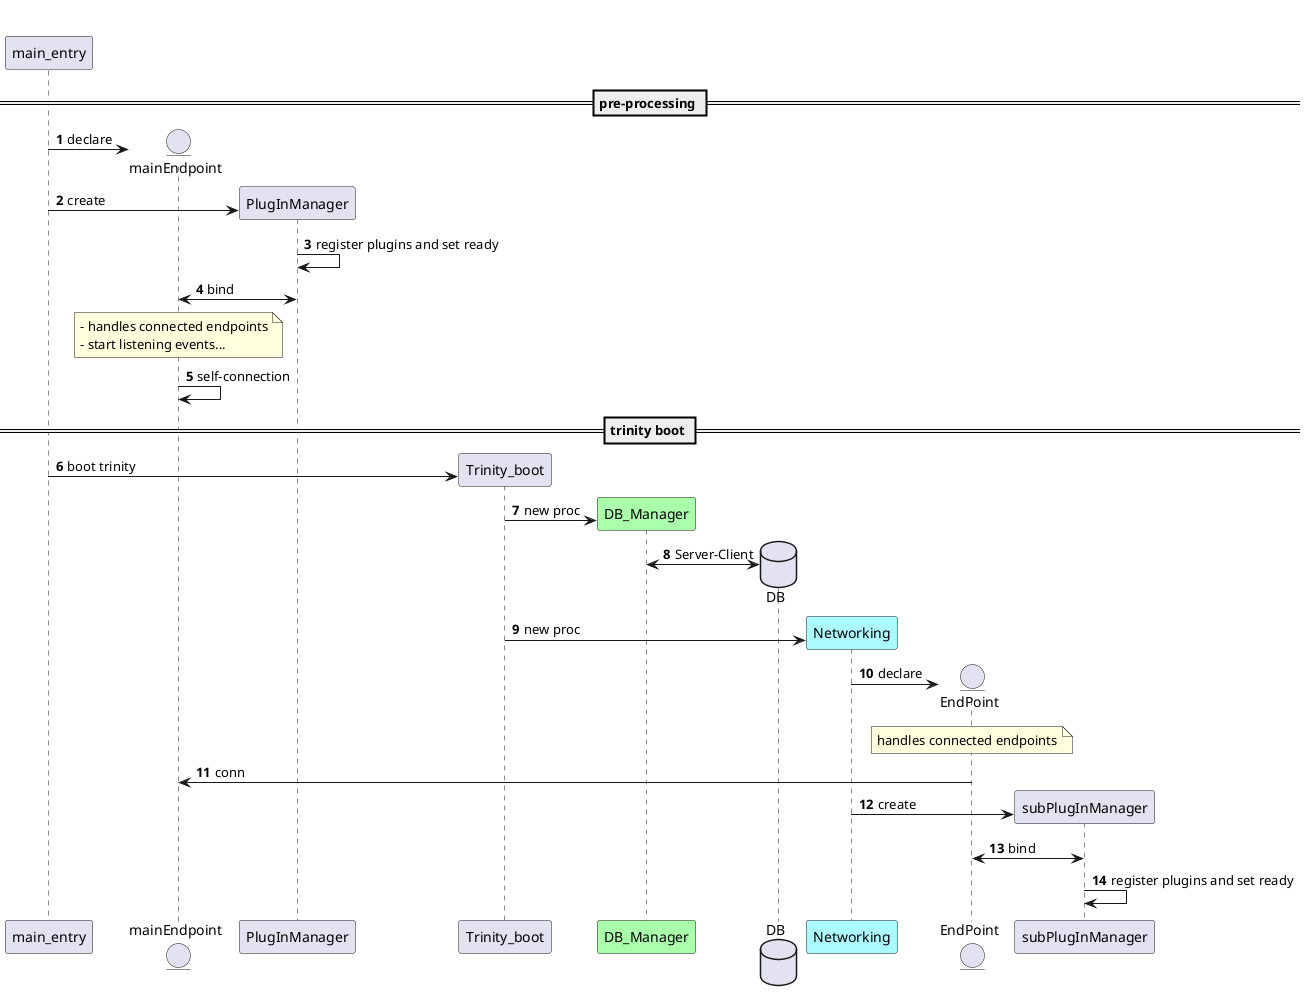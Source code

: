 @startuml
autonumber

participant main_entry as main

== pre-processing == 
create entity mainEndpoint as ep_main
main -> ep_main: declare

create PlugInManager as pg_man
'setup built-in plugins
main -> pg_man: create
pg_man -> pg_man: register plugins and set ready
ep_main <-> pg_man: bind

note over ep_main: - handles connected endpoints\n- start listening events...
ep_main -> ep_main: self-connection
'(to activate shutdown event from User)

== trinity boot ==
create Trinity_boot as boot
main -> boot: boot trinity

create DB_Manager as db_manager #aaffaa
boot -> db_manager: new proc
create database DB as db
db_manager <-> db: Server-Client

create  Networking as network #aafaff
boot -> network: new proc

create entity EndPoint as ep
network -> ep: declare
note over ep: handles connected endpoints
ep -> ep_main: conn

create subPlugInManager as pg_man2
network -> pg_man2: create
pg_man2 <-> ep: bind
pg_man2 -> pg_man2: register plugins and set ready

@enduml
